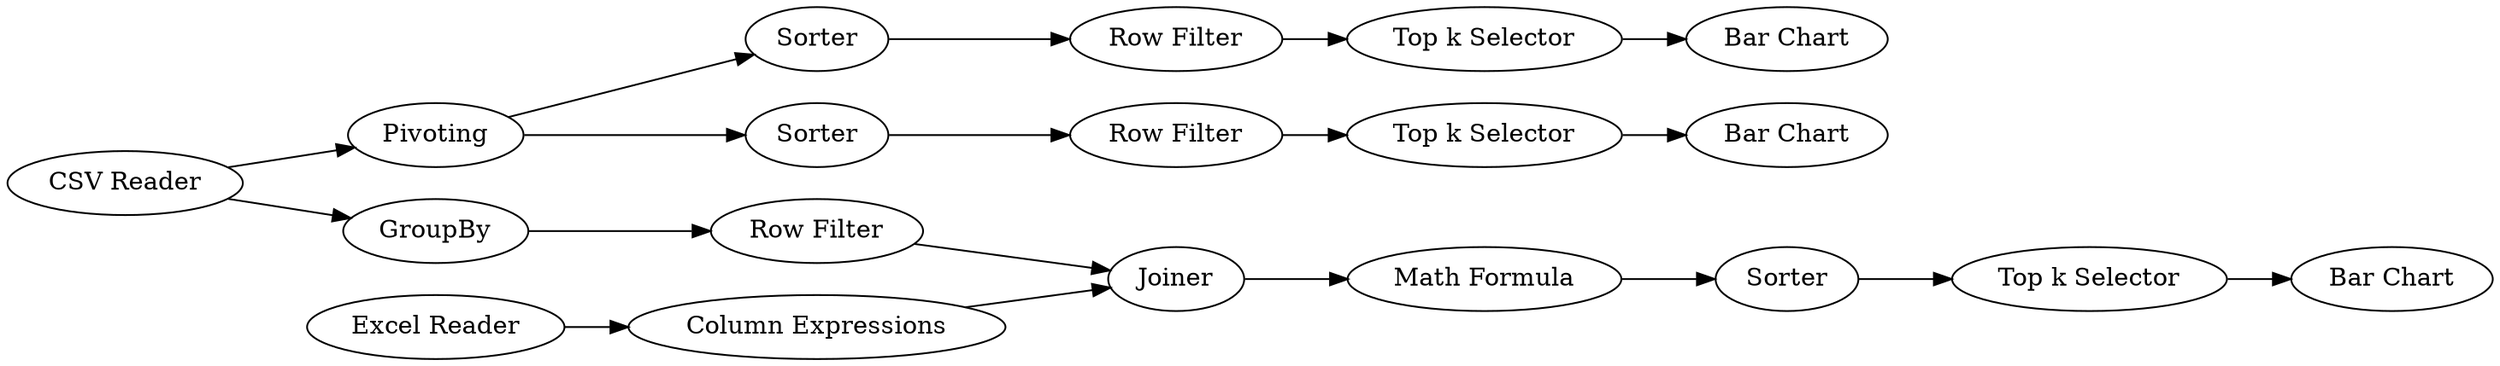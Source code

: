 digraph {
	7 -> 19
	3 -> 10
	16 -> 15
	14 -> 16
	12 -> 9
	11 -> 9
	6 -> 22
	19 -> 17
	13 -> 14
	3 -> 5
	9 -> 13
	4 -> 11
	21 -> 20
	5 -> 6
	17 -> 18
	22 -> 21
	10 -> 12
	5 -> 7
	7 [label=Sorter]
	9 [label=Joiner]
	18 [label="Bar Chart"]
	21 [label="Top k Selector"]
	17 [label="Top k Selector"]
	3 [label="CSV Reader"]
	19 [label="Row Filter"]
	6 [label=Sorter]
	15 [label="Bar Chart"]
	12 [label="Row Filter"]
	10 [label=GroupBy]
	16 [label="Top k Selector"]
	22 [label="Row Filter"]
	11 [label="Column Expressions"]
	4 [label="Excel Reader"]
	14 [label=Sorter]
	5 [label=Pivoting]
	13 [label="Math Formula"]
	20 [label="Bar Chart"]
	rankdir=LR
}
